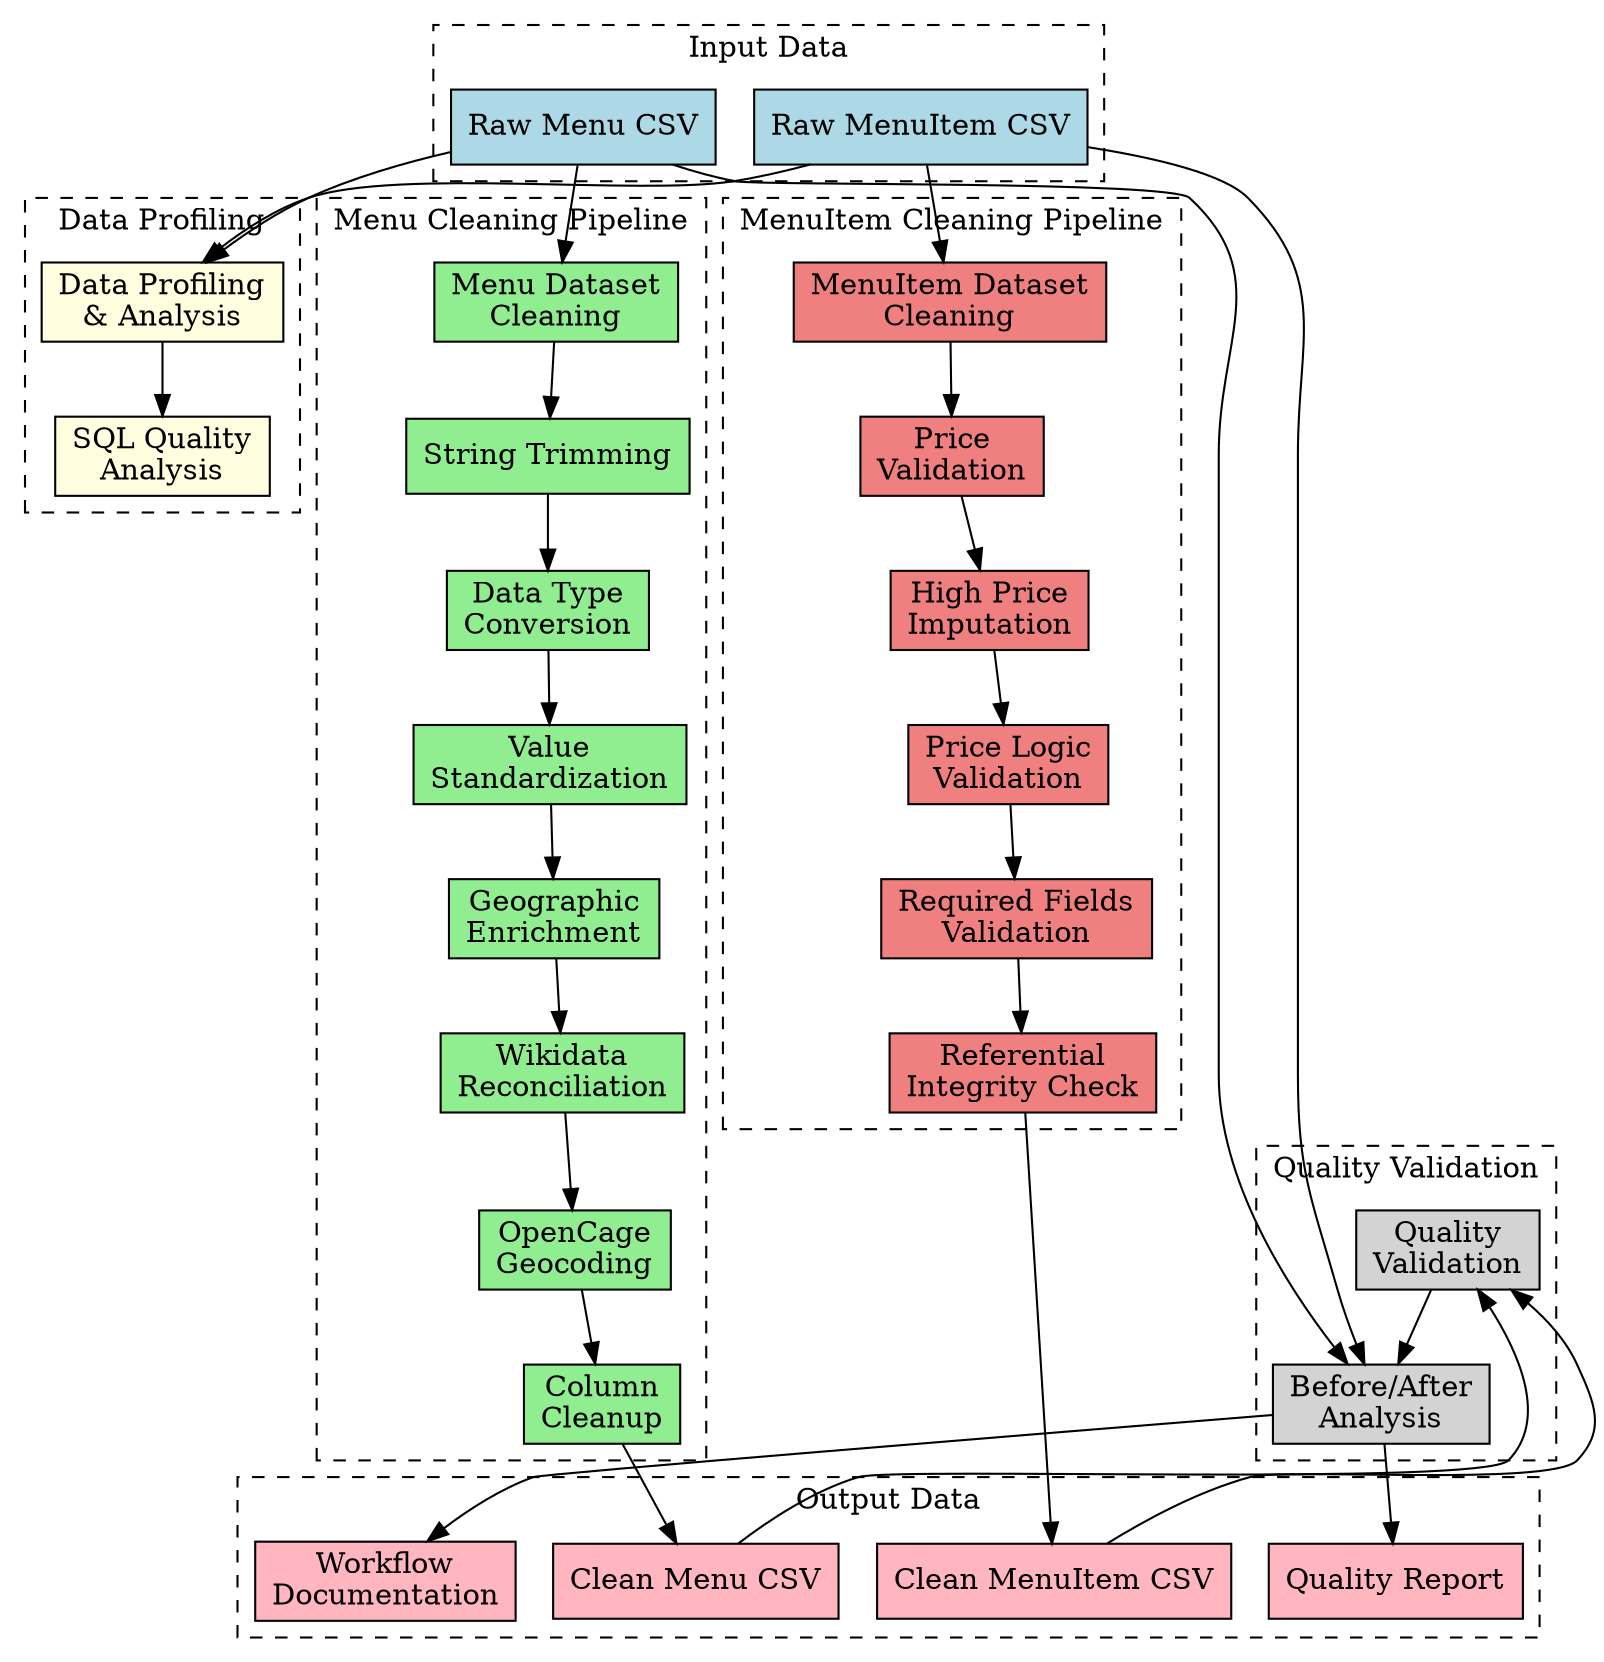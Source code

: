 digraph NYPL_Data_Cleaning_Workflow {
    rankdir=TB;
    node [shape=box, style=filled];
    
    raw_menu_csv [label="Raw Menu CSV", fillcolor=lightblue];
    raw_menuitem_csv [label="Raw MenuItem CSV", fillcolor=lightblue];
    
    profiling [label="Data Profiling\n& Analysis", fillcolor=lightyellow];
    sql_analysis [label="SQL Quality\nAnalysis", fillcolor=lightyellow];
    
    menu_cleaning [label="Menu Dataset\nCleaning", fillcolor=lightgreen];
    string_trim [label="String Trimming", fillcolor=lightgreen];
    type_convert [label="Data Type\nConversion", fillcolor=lightgreen];
    value_std [label="Value\nStandardization", fillcolor=lightgreen];
    geo_enrich [label="Geographic\nEnrichment", fillcolor=lightgreen];
    wikidata [label="Wikidata\nReconciliation", fillcolor=lightgreen];
    opencage [label="OpenCage\nGeocoding", fillcolor=lightgreen];
    column_cleanup [label="Column\nCleanup", fillcolor=lightgreen];
    
    menuitem_cleaning [label="MenuItem Dataset\nCleaning", fillcolor=lightcoral];
    price_valid [label="Price\nValidation", fillcolor=lightcoral];
    price_impute [label="High Price\nImputation", fillcolor=lightcoral];
    price_logic [label="Price Logic\nValidation", fillcolor=lightcoral];
    field_valid [label="Required Fields\nValidation", fillcolor=lightcoral];
    ref_integrity [label="Referential\nIntegrity Check", fillcolor=lightcoral];
    
    quality_valid [label="Quality\nValidation", fillcolor=lightgray];
    before_after [label="Before/After\nAnalysis", fillcolor=lightgray];
    
    clean_menu_csv [label="Clean Menu CSV", fillcolor=lightpink];
    clean_menuitem_csv [label="Clean MenuItem CSV", fillcolor=lightpink];
    quality_report [label="Quality Report", fillcolor=lightpink];
    workflow_doc [label="Workflow\nDocumentation", fillcolor=lightpink];
    
    raw_menu_csv -> profiling;
    raw_menuitem_csv -> profiling;
    profiling -> sql_analysis;
    
    raw_menu_csv -> menu_cleaning;
    menu_cleaning -> string_trim;
    string_trim -> type_convert;
    type_convert -> value_std;
    value_std -> geo_enrich;
    geo_enrich -> wikidata;
    wikidata -> opencage;
    opencage -> column_cleanup;
    column_cleanup -> clean_menu_csv;
    
    raw_menuitem_csv -> menuitem_cleaning;
    menuitem_cleaning -> price_valid;
    price_valid -> price_impute;
    price_impute -> price_logic;
    price_logic -> field_valid;
    field_valid -> ref_integrity;
    ref_integrity -> clean_menuitem_csv;
    
    clean_menu_csv -> quality_valid;
    clean_menuitem_csv -> quality_valid;
    quality_valid -> before_after;
    raw_menu_csv -> before_after;
    raw_menuitem_csv -> before_after;
    
    before_after -> quality_report;
    before_after -> workflow_doc;
    
    subgraph cluster_input {
        label="Input Data";
        style=dashed;
        raw_menu_csv;
        raw_menuitem_csv;
    }
    
    subgraph cluster_profiling {
        label="Data Profiling";
        style=dashed;
        profiling;
        sql_analysis;
    }
    
    subgraph cluster_menu_clean {
        label="Menu Cleaning Pipeline";
        style=dashed;
        menu_cleaning;
        string_trim;
        type_convert;
        value_std;
        geo_enrich;
        wikidata;
        opencage;
        column_cleanup;
    }
    
    subgraph cluster_menuitem_clean {
        label="MenuItem Cleaning Pipeline";
        style=dashed;
        menuitem_cleaning;
        price_valid;
        price_impute;
        price_logic;
        field_valid;
        ref_integrity;
    }
    
    subgraph cluster_validation {
        label="Quality Validation";
        style=dashed;
        quality_valid;
        before_after;
    }
    
    subgraph cluster_output {
        label="Output Data";
        style=dashed;
        clean_menu_csv;
        clean_menuitem_csv;
        quality_report;
        workflow_doc;
    }
}
